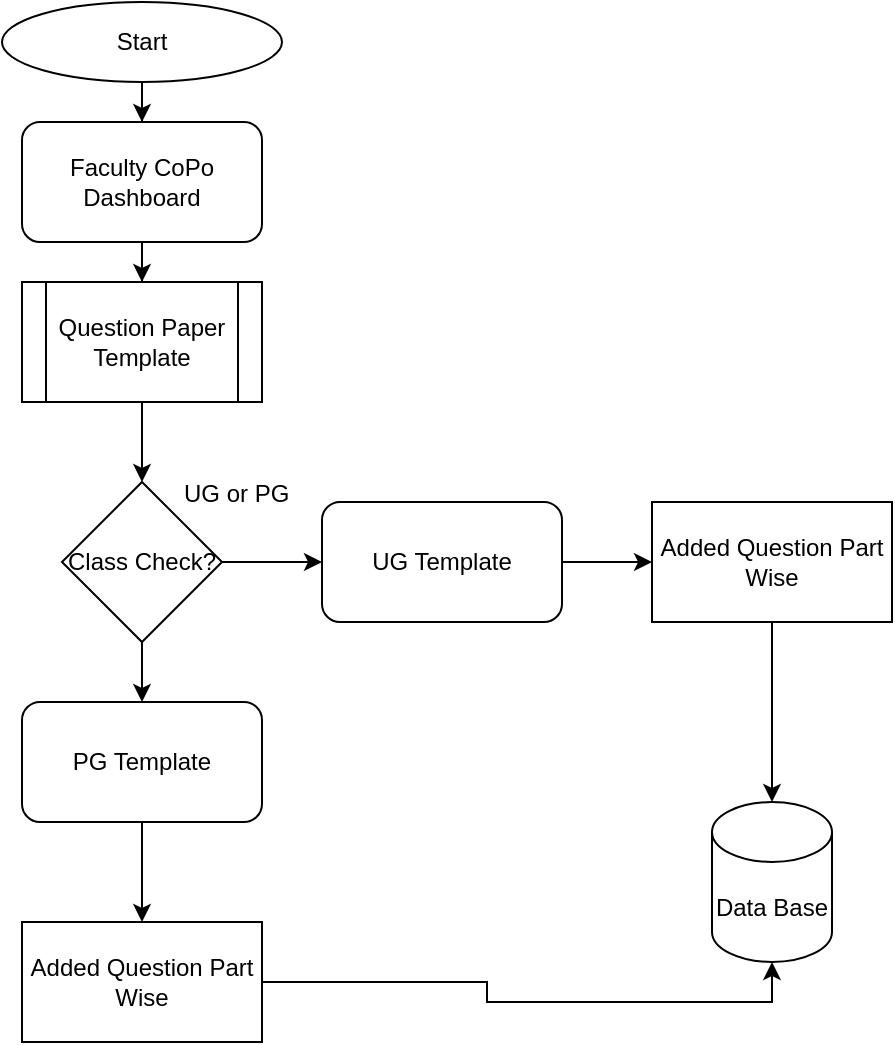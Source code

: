<mxfile version="18.1.3" type="github">
  <diagram id="UpLRYhVr3LgzvEGWOyjZ" name="Page-1">
    <mxGraphModel dx="1038" dy="1639" grid="1" gridSize="10" guides="1" tooltips="1" connect="1" arrows="1" fold="1" page="1" pageScale="1" pageWidth="850" pageHeight="1100" math="0" shadow="0">
      <root>
        <mxCell id="0" />
        <mxCell id="1" parent="0" />
        <mxCell id="CFDaptqN0LKpDF52U9Dy-4" value="" style="edgeStyle=orthogonalEdgeStyle;rounded=0;orthogonalLoop=1;jettySize=auto;html=1;" edge="1" parent="1" source="CFDaptqN0LKpDF52U9Dy-1" target="CFDaptqN0LKpDF52U9Dy-3">
          <mxGeometry relative="1" as="geometry" />
        </mxCell>
        <mxCell id="CFDaptqN0LKpDF52U9Dy-1" value="Start" style="ellipse;whiteSpace=wrap;html=1;" vertex="1" parent="1">
          <mxGeometry x="40" y="-1070" width="140" height="40" as="geometry" />
        </mxCell>
        <mxCell id="CFDaptqN0LKpDF52U9Dy-6" value="" style="edgeStyle=orthogonalEdgeStyle;rounded=0;orthogonalLoop=1;jettySize=auto;html=1;" edge="1" parent="1" source="CFDaptqN0LKpDF52U9Dy-3" target="CFDaptqN0LKpDF52U9Dy-5">
          <mxGeometry relative="1" as="geometry" />
        </mxCell>
        <mxCell id="CFDaptqN0LKpDF52U9Dy-3" value="Faculty CoPo Dashboard" style="rounded=1;whiteSpace=wrap;html=1;" vertex="1" parent="1">
          <mxGeometry x="50" y="-1010" width="120" height="60" as="geometry" />
        </mxCell>
        <mxCell id="CFDaptqN0LKpDF52U9Dy-8" value="" style="edgeStyle=orthogonalEdgeStyle;rounded=0;orthogonalLoop=1;jettySize=auto;html=1;" edge="1" parent="1" source="CFDaptqN0LKpDF52U9Dy-5" target="CFDaptqN0LKpDF52U9Dy-7">
          <mxGeometry relative="1" as="geometry" />
        </mxCell>
        <mxCell id="CFDaptqN0LKpDF52U9Dy-5" value="Question Paper Template" style="shape=process;whiteSpace=wrap;html=1;backgroundOutline=1;" vertex="1" parent="1">
          <mxGeometry x="50" y="-930" width="120" height="60" as="geometry" />
        </mxCell>
        <mxCell id="CFDaptqN0LKpDF52U9Dy-10" style="edgeStyle=orthogonalEdgeStyle;rounded=0;orthogonalLoop=1;jettySize=auto;html=1;exitX=0.5;exitY=1;exitDx=0;exitDy=0;" edge="1" parent="1" source="CFDaptqN0LKpDF52U9Dy-7" target="CFDaptqN0LKpDF52U9Dy-11">
          <mxGeometry relative="1" as="geometry">
            <mxPoint x="110" y="-670" as="targetPoint" />
          </mxGeometry>
        </mxCell>
        <mxCell id="CFDaptqN0LKpDF52U9Dy-12" style="edgeStyle=orthogonalEdgeStyle;rounded=0;orthogonalLoop=1;jettySize=auto;html=1;exitX=1;exitY=0.5;exitDx=0;exitDy=0;" edge="1" parent="1" source="CFDaptqN0LKpDF52U9Dy-7" target="CFDaptqN0LKpDF52U9Dy-13">
          <mxGeometry relative="1" as="geometry">
            <mxPoint x="260" y="-790" as="targetPoint" />
          </mxGeometry>
        </mxCell>
        <mxCell id="CFDaptqN0LKpDF52U9Dy-7" value="Class Check?" style="rhombus;whiteSpace=wrap;html=1;" vertex="1" parent="1">
          <mxGeometry x="70" y="-830" width="80" height="80" as="geometry" />
        </mxCell>
        <mxCell id="CFDaptqN0LKpDF52U9Dy-9" value="UG or PG" style="text;strokeColor=none;fillColor=none;align=left;verticalAlign=middle;spacingLeft=4;spacingRight=4;overflow=hidden;points=[[0,0.5],[1,0.5]];portConstraint=eastwest;rotatable=0;" vertex="1" parent="1">
          <mxGeometry x="125" y="-840" width="80" height="30" as="geometry" />
        </mxCell>
        <mxCell id="CFDaptqN0LKpDF52U9Dy-16" value="" style="edgeStyle=orthogonalEdgeStyle;rounded=0;orthogonalLoop=1;jettySize=auto;html=1;" edge="1" parent="1" source="CFDaptqN0LKpDF52U9Dy-11">
          <mxGeometry relative="1" as="geometry">
            <mxPoint x="110" y="-610" as="targetPoint" />
          </mxGeometry>
        </mxCell>
        <mxCell id="CFDaptqN0LKpDF52U9Dy-11" value="PG Template" style="rounded=1;whiteSpace=wrap;html=1;" vertex="1" parent="1">
          <mxGeometry x="50" y="-720" width="120" height="60" as="geometry" />
        </mxCell>
        <mxCell id="CFDaptqN0LKpDF52U9Dy-20" value="" style="edgeStyle=orthogonalEdgeStyle;rounded=0;orthogonalLoop=1;jettySize=auto;html=1;" edge="1" parent="1" source="CFDaptqN0LKpDF52U9Dy-13" target="CFDaptqN0LKpDF52U9Dy-19">
          <mxGeometry relative="1" as="geometry" />
        </mxCell>
        <mxCell id="CFDaptqN0LKpDF52U9Dy-13" value="UG Template" style="rounded=1;whiteSpace=wrap;html=1;" vertex="1" parent="1">
          <mxGeometry x="200" y="-820" width="120" height="60" as="geometry" />
        </mxCell>
        <mxCell id="CFDaptqN0LKpDF52U9Dy-22" style="edgeStyle=orthogonalEdgeStyle;rounded=0;orthogonalLoop=1;jettySize=auto;html=1;entryX=0.5;entryY=1;entryDx=0;entryDy=0;entryPerimeter=0;" edge="1" parent="1" source="CFDaptqN0LKpDF52U9Dy-18" target="CFDaptqN0LKpDF52U9Dy-21">
          <mxGeometry relative="1" as="geometry" />
        </mxCell>
        <mxCell id="CFDaptqN0LKpDF52U9Dy-18" value="Added Question Part&lt;br&gt;Wise" style="rounded=0;whiteSpace=wrap;html=1;" vertex="1" parent="1">
          <mxGeometry x="50" y="-610" width="120" height="60" as="geometry" />
        </mxCell>
        <mxCell id="CFDaptqN0LKpDF52U9Dy-23" style="edgeStyle=orthogonalEdgeStyle;rounded=0;orthogonalLoop=1;jettySize=auto;html=1;exitX=0.5;exitY=1;exitDx=0;exitDy=0;" edge="1" parent="1" source="CFDaptqN0LKpDF52U9Dy-19" target="CFDaptqN0LKpDF52U9Dy-21">
          <mxGeometry relative="1" as="geometry" />
        </mxCell>
        <mxCell id="CFDaptqN0LKpDF52U9Dy-19" value="&lt;span style=&quot;&quot;&gt;Added Question Part&lt;/span&gt;&lt;br style=&quot;&quot;&gt;&lt;span style=&quot;&quot;&gt;Wise&lt;/span&gt;" style="rounded=0;whiteSpace=wrap;html=1;" vertex="1" parent="1">
          <mxGeometry x="365" y="-820" width="120" height="60" as="geometry" />
        </mxCell>
        <mxCell id="CFDaptqN0LKpDF52U9Dy-21" value="Data Base" style="shape=cylinder3;whiteSpace=wrap;html=1;boundedLbl=1;backgroundOutline=1;size=15;" vertex="1" parent="1">
          <mxGeometry x="395" y="-670" width="60" height="80" as="geometry" />
        </mxCell>
      </root>
    </mxGraphModel>
  </diagram>
</mxfile>

